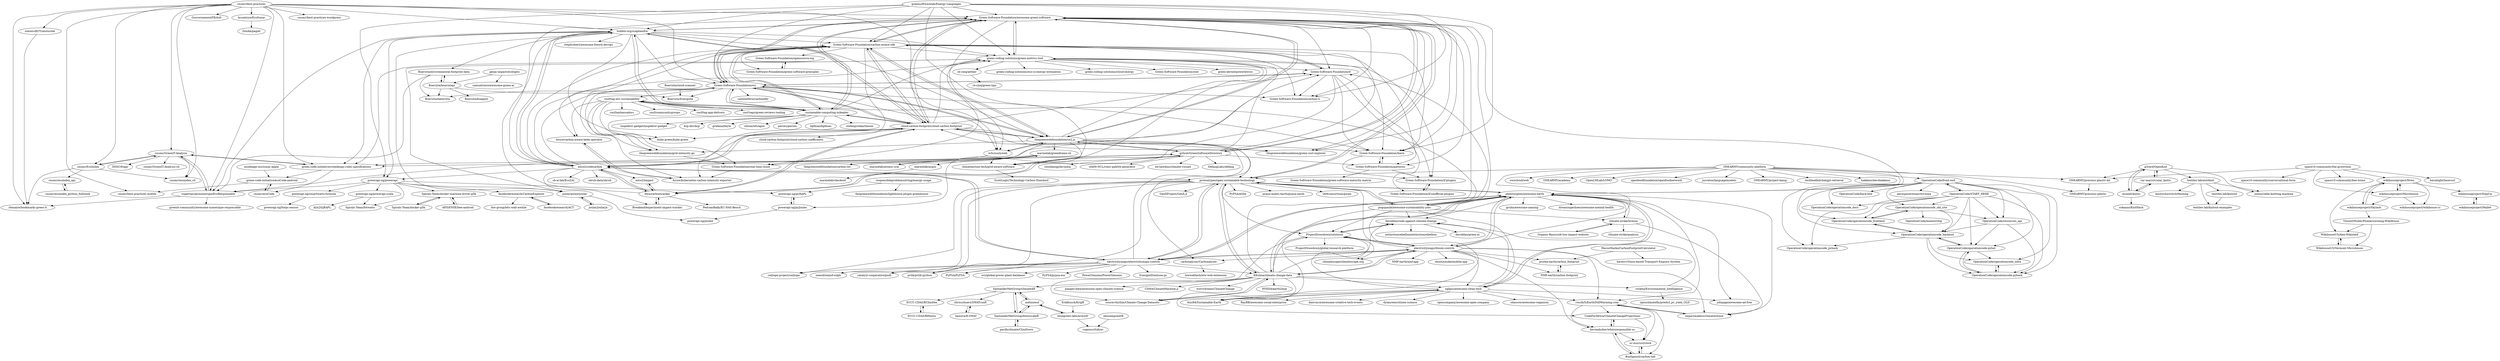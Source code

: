 digraph G {
"cnumr/GreenIT-Analysis" -> "cnumr/GreenIT-Analysis-cli"
"cnumr/GreenIT-Analysis" -> "cnumr/EcoIndex"
"cnumr/GreenIT-Analysis" -> "supertanuki/numeriqueEcoResponsable"
"cnumr/GreenIT-Analysis" -> "cnumr/ecoindex_cli"
"cnumr/GreenIT-Analysis" -> "green-code-initiative/creedengo-rules-specifications"
"cnumr/GreenIT-Analysis" -> "DISIC/frago" ["e"=1]
"greensoftwarelab/Energy-Languages" -> "Green-Software-Foundation/awesome-green-software"
"greensoftwarelab/Energy-Languages" -> "powerapi-ng/powerapi"
"greensoftwarelab/Energy-Languages" -> "hubblo-org/scaphandre"
"greensoftwarelab/Energy-Languages" -> "Green-Software-Foundation/carbon-aware-sdk"
"greensoftwarelab/Energy-Languages" -> "thegreenwebfoundation/green-cost-explorer"
"greensoftwarelab/Energy-Languages" -> "green-coding-solutions/green-metrics-tool"
"greensoftwarelab/Energy-Languages" -> "Green-Software-Foundation/carbon-ci"
"greensoftwarelab/Energy-Languages" -> "Green-Software-Foundation/learn"
"greensoftwarelab/Energy-Languages" -> "powerapi-ng/pyJoules"
"greensoftwarelab/Energy-Languages" -> "Green-Software-Foundation/sci"
"rockita/Environmental_Intelligence" -> "daviddao/code-against-climate-change"
"rockita/Environmental_Intelligence" -> "openclimatefix/predict_pv_yield_OLD"
"powerapi-ng/powerapi" -> "powerapi-ng/smartwatts-formula"
"powerapi-ng/powerapi" -> "powerapi-ng/powerapi-scala"
"powerapi-ng/powerapi" -> "joular/powerjoular"
"powerapi-ng/powerapi" -> "Spirals-Team/bitwatts"
"powerapi-ng/powerapi" -> "Spirals-Team/docker-machine-driver-g5k"
"powerapi-ng/powerapi" -> "facebookresearch/CarbonExplorer"
"powerapi-ng/powerapi" -> "powerapi-ng/pyRAPL"
"powerapi-ng/powerapi" -> "supertanuki/numeriqueEcoResponsable"
"ONEARMY/community-platform" -> "ONEARMY/precious-plastic-kit"
"ONEARMY/community-platform" -> "jncraton/languagemodels" ["e"=1]
"ONEARMY/community-platform" -> "ONEARMY/project-kamp"
"ONEARMY/community-platform" -> "protontypes/open-sustainable-technology"
"ONEARMY/community-platform" -> "philsturgeon/awesome-earth"
"ONEARMY/community-platform" -> "techleadhd/chatgpt-retrieval" ["e"=1]
"ONEARMY/community-platform" -> "hakkens/davehakkens"
"ONEARMY/community-platform" -> "ONEARMY/precious-plastic"
"ONEARMY/community-platform" -> "owncloud/web" ["e"=1]
"ONEARMY/community-platform" -> "ONEARMY/academy"
"ONEARMY/community-platform" -> "OpenLMLab/LOMO" ["e"=1]
"ONEARMY/community-platform" -> "openfoodfoundation/openfoodnetwork" ["e"=1]
"ONEARMY/community-platform" -> "electricitymaps/bloom-contrib"
"ONEARMY/community-platform" -> "OperationCode/front-end"
"OperationCode/operationcode_old_site" -> "OperationCode/mentorship"
"OperationCode/operationcode_old_site" -> "OperationCode/operationcode_frontend"
"OperationCode/operationcode_old_site" -> "OperationCode/operationcode_backend"
"OperationCode/operationcode_old_site" -> "OperationCode/resources_api"
"bluegreen-labs/ecmwfr" -> "metno/esd"
"bluegreen-labs/ecmwfr" -> "ropensci/tidync"
"electricitymaps/bloom-contrib" -> "electricitymaps/electricitymaps-contrib"
"electricitymaps/bloom-contrib" -> "philsturgeon/awesome-earth"
"electricitymaps/bloom-contrib" -> "ProjectDrawdown/solutions"
"electricitymaps/bloom-contrib" -> "rosslh/IsEarthStillWarming.com"
"electricitymaps/bloom-contrib" -> "NMF-earth/carbon-footprint"
"electricitymaps/bloom-contrib" -> "impactmakers/climatechoice"
"electricitymaps/bloom-contrib" -> "NMF-earth/nmf-app" ["e"=1]
"electricitymaps/bloom-contrib" -> "kevinahuber/whoisresponsible.us"
"electricitymaps/bloom-contrib" -> "nglgzz/awesome-clean-tech"
"electricitymaps/bloom-contrib" -> "climatescape/climatescape.org"
"electricitymaps/bloom-contrib" -> "KKulma/climate-change-data"
"electricitymaps/bloom-contrib" -> "shootismoke/mobile-app" ["e"=1]
"electricitymaps/bloom-contrib" -> "protea-earth/carbon_footprint"
"electricitymaps/bloom-contrib" -> "protontypes/open-sustainable-technology"
"electricitymaps/bloom-contrib" -> "carbonalyser/Carbonalyser"
"VincentMuller/Pionierswoning-WikiHouse" -> "WikihouseUS/Alex-Wikished"
"VincentMuller/Pionierswoning-WikiHouse" -> "WikihouseUS/Vermont-Microhouse"
"SantanderMetGroup/downscaleR" -> "SantanderMetGroup/climate4R"
"SantanderMetGroup/downscaleR" -> "pacificclimate/ClimDown"
"SantanderMetGroup/downscaleR" -> "metno/esd"
"MarosMacko/CarbonFootprintCalculator" -> "haresrv/Voice-based-Transport-Enquiry-System"
"MarosMacko/CarbonFootprintCalculator" -> "protea-earth/carbon_footprint"
"daviddao/code-against-climate-change" -> "extinctionrebellion/extinctionrebellion"
"daviddao/code-against-climate-change" -> "daviddao/green-ai"
"daviddao/code-against-climate-change" -> "ProjectDrawdown/solutions"
"chrisschuerz/SWATrunR" -> "tamnva/R-SWAT"
"nglgzz/awesome-clean-tech" -> "philsturgeon/awesome-earth"
"nglgzz/awesome-clean-tech" -> "RayBB/awesome-social-enterprise" ["e"=1]
"nglgzz/awesome-clean-tech" -> "bizz84/Sustainable-Earth"
"nglgzz/awesome-clean-tech" -> "johnjago/awesome-ad-free" ["e"=1]
"nglgzz/awesome-clean-tech" -> "ProjectDrawdown/solutions"
"nglgzz/awesome-clean-tech" -> "danvoyce/awesome-creative-tech-events" ["e"=1]
"nglgzz/awesome-clean-tech" -> "dylanrees/citizen-science" ["e"=1]
"nglgzz/awesome-clean-tech" -> "rosslh/IsEarthStillWarming.com"
"nglgzz/awesome-clean-tech" -> "daviddao/code-against-climate-change"
"nglgzz/awesome-clean-tech" -> "opencompany/awesome-open-company" ["e"=1]
"nglgzz/awesome-clean-tech" -> "souravrhythm/Climate-Change-Datasets"
"nglgzz/awesome-clean-tech" -> "sdassow/awesome-veganism"
"responsibleproblemsolving/energy-usage" -> "thegreenwebfoundation/lighthouse-plugin-greenhouse"
"responsibleproblemsolving/energy-usage" -> "powerapi-ng/pyRAPL"
"cnumr/EcoIndex" -> "cnumr/ecoindex_api"
"cnumr/EcoIndex" -> "cnumr/GreenIT-Analysis"
"cnumr/EcoIndex" -> "rlemaire/bookmarks-green-it"
"cnumr/EcoIndex" -> "cnumr/ecoindex_cli"
"climate-strike/license" -> "Organic-Basics/ob-low-impact-website"
"climate-strike/license" -> "philsturgeon/awesome-earth"
"climate-strike/license" -> "climate-strike/analysis"
"climate-strike/license" -> "impactmakers/climatechoice"
"OperationCode/front-end" -> "OperationCode/operationcode_backend"
"OperationCode/front-end" -> "OperationCode/START_HERE"
"OperationCode/front-end" -> "OperationCode/operationcode-pybot"
"OperationCode/front-end" -> "OperationCode/operationcode-pyback"
"OperationCode/front-end" -> "OperationCode/operationcode_infra"
"OperationCode/front-end" -> "OperationCode/operationcode_frontend"
"OperationCode/front-end" -> "OperationCode/back-end"
"OperationCode/front-end" -> "OperationCode/operationcode_docs"
"OperationCode/front-end" -> "OperationCode/resources_api"
"OperationCode/front-end" -> "OperationCode/operationcode_old_site"
"OperationCode/front-end" -> "aerospaceresearch/visma"
"OperationCode/front-end" -> "OperationCode/operationcode_pyback"
"ECCC-CDAS/RClimDex" -> "ECCC-CDAS/RHtests"
"carbonalyser/Carbonalyser" -> "lowwebtech/low-web-extension"
"bizz84/Sustainable-Earth" -> "nglgzz/awesome-clean-tech"
"textiles-lab/autoknit" -> "textiles-lab/knitout"
"textiles-lab/autoknit" -> "textiles-lab/knitout-examples"
"textiles-lab/autoknit" -> "jonnor/idda-knitting-machine"
"textiles-lab/autoknit" -> "kuiwuchn/stitchMeshing"
"SantanderMetGroup/climate4R" -> "SantanderMetGroup/downscaleR"
"SantanderMetGroup/climate4R" -> "metno/esd"
"SantanderMetGroup/climate4R" -> "chrisschuerz/SWATrunR"
"SantanderMetGroup/climate4R" -> "ECCC-CDAS/RClimDex"
"rosslh/IsEarthStillWarming.com" -> "xr-muc/co2clock"
"rosslh/IsEarthStillWarming.com" -> "Booligoosh/carbon-tab"
"rosslh/IsEarthStillWarming.com" -> "CodeForAfrica/ClimateChangeProjections"
"rosslh/IsEarthStillWarming.com" -> "kevinahuber/whoisresponsible.us"
"rosslh/IsEarthStillWarming.com" -> "impactmakers/climatechoice"
"g3rard/OpenKnit" -> "var-mar/circular_knitic"
"g3rard/OpenKnit" -> "mcanet/knitic"
"g3rard/OpenKnit" -> "textiles-lab/autoknit"
"g3rard/OpenKnit" -> "jonnor/idda-knitting-machine"
"g3rard/OpenKnit" -> "ONEARMY/precious-plastic-kit"
"OperationCode/resources_api" -> "OperationCode/operationcode-pybot"
"OperationCode/resources_api" -> "OperationCode/operationcode-pyback"
"OperationCode/resources_api" -> "OperationCode/operationcode_backend"
"OperationCode/operationcode-pybot" -> "OperationCode/operationcode-pyback"
"OperationCode/operationcode-pybot" -> "OperationCode/operationcode_infra"
"OperationCode/operationcode-pybot" -> "OperationCode/operationcode_backend"
"OperationCode/operationcode-pyback" -> "OperationCode/operationcode-pybot"
"OperationCode/operationcode-pyback" -> "OperationCode/operationcode_infra"
"powerapi-ng/smartwatts-formula" -> "powerapi-ng/hwpc-sensor"
"WikihouseUS/Alex-Wikished" -> "WikihouseUS/Vermont-Microhouse"
"impactmakers/climatechoice" -> "rosslh/IsEarthStillWarming.com"
"OperationCode/operationcode_infra" -> "OperationCode/operationcode-pyback"
"ECCC-CDAS/RHtests" -> "ECCC-CDAS/RClimDex"
"kevinahuber/whoisresponsible.us" -> "Booligoosh/carbon-tab"
"kevinahuber/whoisresponsible.us" -> "xr-muc/co2clock"
"kevinahuber/whoisresponsible.us" -> "CodeForAfrica/ClimateChangeProjections"
"powerapi-ng/powerapi-scala" -> "Spirals-Team/bitwatts"
"powerapi-ng/powerapi-scala" -> "kliu20/jRAPL"
"powerapi-ng/pyRAPL" -> "powerapi-ng/pyJoules"
"mlco2/codecarbon" -> "lfwa/carbontracker"
"mlco2/codecarbon" -> "hubblo-org/scaphandre"
"mlco2/codecarbon" -> "cloud-carbon-footprint/cloud-carbon-footprint"
"mlco2/codecarbon" -> "green-coding-solutions/green-metrics-tool"
"mlco2/codecarbon" -> "Breakend/experiment-impact-tracker"
"mlco2/codecarbon" -> "Green-Software-Foundation/carbon-aware-sdk"
"mlco2/codecarbon" -> "mlco2/impact"
"mlco2/codecarbon" -> "Green-Software-Foundation/awesome-green-software"
"mlco2/codecarbon" -> "powerapi-ng/powerapi"
"mlco2/codecarbon" -> "protontypes/open-sustainable-technology"
"mlco2/codecarbon" -> "Green-Software-Foundation/sci"
"mlco2/codecarbon" -> "github/GreenSoftwareDirectory"
"mlco2/codecarbon" -> "sb-ai-lab/Eco2AI" ["e"=1]
"mlco2/codecarbon" -> "electricitymaps/electricitymaps-contrib"
"mlco2/codecarbon" -> "skrub-data/skrub" ["e"=1]
"protontypes/open-sustainable-technology" -> "philsturgeon/awesome-earth"
"protontypes/open-sustainable-technology" -> "PyPSA/PyPSA" ["e"=1]
"protontypes/open-sustainable-technology" -> "electricitymaps/electricitymaps-contrib"
"protontypes/open-sustainable-technology" -> "pogopaule/awesome-sustainability-jobs"
"protontypes/open-sustainable-technology" -> "Green-Software-Foundation/awesome-green-software"
"protontypes/open-sustainable-technology" -> "KKulma/climate-change-data"
"protontypes/open-sustainable-technology" -> "calliope-project/calliope" ["e"=1]
"protontypes/open-sustainable-technology" -> "pvlib/pvlib-python" ["e"=1]
"protontypes/open-sustainable-technology" -> "PyPSA/atlite" ["e"=1]
"protontypes/open-sustainable-technology" -> "pypsa-meets-earth/pypsa-earth" ["e"=1]
"protontypes/open-sustainable-technology" -> "oemof/oemof-solph" ["e"=1]
"protontypes/open-sustainable-technology" -> "IAMconsortium/pyam" ["e"=1]
"protontypes/open-sustainable-technology" -> "catalyst-cooperative/pudl" ["e"=1]
"protontypes/open-sustainable-technology" -> "GenXProject/GenX.jl" ["e"=1]
"protontypes/open-sustainable-technology" -> "ProjectDrawdown/solutions"
"Breakend/experiment-impact-tracker" -> "lfwa/carbontracker"
"ErikKusch/KrigR" -> "bluegreen-labs/ecmwfr"
"WikihouseUS/Vermont-Microhouse" -> "WikihouseUS/Alex-Wikished"
"philsturgeon/awesome-earth" -> "nglgzz/awesome-clean-tech"
"philsturgeon/awesome-earth" -> "protontypes/open-sustainable-technology"
"philsturgeon/awesome-earth" -> "electricitymaps/bloom-contrib"
"philsturgeon/awesome-earth" -> "KKulma/climate-change-data"
"philsturgeon/awesome-earth" -> "daviddao/code-against-climate-change"
"philsturgeon/awesome-earth" -> "climate-strike/license"
"philsturgeon/awesome-earth" -> "electricitymaps/electricitymaps-contrib"
"philsturgeon/awesome-earth" -> "gruhn/awesome-naming" ["e"=1]
"philsturgeon/awesome-earth" -> "rosslh/IsEarthStillWarming.com"
"philsturgeon/awesome-earth" -> "impactmakers/climatechoice"
"philsturgeon/awesome-earth" -> "Green-Software-Foundation/awesome-green-software"
"philsturgeon/awesome-earth" -> "dreamingechoes/awesome-mental-health" ["e"=1]
"philsturgeon/awesome-earth" -> "johnjago/awesome-ad-free" ["e"=1]
"philsturgeon/awesome-earth" -> "pogopaule/awesome-sustainability-jobs"
"philsturgeon/awesome-earth" -> "bizz84/Sustainable-Earth"
"KKulma/climate-change-data" -> "souravrhythm/Climate-Change-Datasets"
"KKulma/climate-change-data" -> "protontypes/open-sustainable-technology"
"KKulma/climate-change-data" -> "philsturgeon/awesome-earth"
"KKulma/climate-change-data" -> "daviddao/code-against-climate-change"
"KKulma/climate-change-data" -> "pangeo-data/awesome-open-climate-science" ["e"=1]
"KKulma/climate-change-data" -> "ProjectDrawdown/solutions"
"KKulma/climate-change-data" -> "rockita/Environmental_Intelligence"
"KKulma/climate-change-data" -> "CliMA/ClimateMachine.jl" ["e"=1]
"KKulma/climate-change-data" -> "worrydream/ClimateChange" ["e"=1]
"KKulma/climate-change-data" -> "nglgzz/awesome-clean-tech"
"KKulma/climate-change-data" -> "electricitymaps/bloom-contrib"
"KKulma/climate-change-data" -> "CodeForAfrica/ClimateChangeProjections"
"KKulma/climate-change-data" -> "Green-Software-Foundation/awesome-green-software"
"KKulma/climate-change-data" -> "NVIDIA/earth2mip" ["e"=1]
"KKulma/climate-change-data" -> "SantanderMetGroup/climate4R"
"var-mar/circular_knitic" -> "g3rard/OpenKnit"
"var-mar/circular_knitic" -> "mcanet/knitic"
"metno/esd" -> "SantanderMetGroup/downscaleR"
"metno/esd" -> "bluegreen-labs/ecmwfr"
"metno/esd" -> "SantanderMetGroup/climate4R"
"mlco2/impact" -> "lfwa/carbontracker"
"powerapi-ng/pyJoules" -> "powerapi-ng/jouleit"
"powerapi-ng/pyJoules" -> "powerapi-ng/pyRAPL"
"souravrhythm/Climate-Change-Datasets" -> "KKulma/climate-change-data"
"lfwa/carbontracker" -> "Breakend/experiment-impact-tracker"
"lfwa/carbontracker" -> "mlco2/codecarbon"
"lfwa/carbontracker" -> "mlco2/impact"
"lfwa/carbontracker" -> "cloud-carbon-footprint/cloud-carbon-footprint"
"lfwa/carbontracker" -> "github/GreenSoftwareDirectory"
"lfwa/carbontracker" -> "PedramBakh/EC-NAS-Bench"
"lfwa/carbontracker" -> "hubblo-org/scaphandre"
"Organic-Basics/ob-low-impact-website" -> "climate-strike/license"
"thegreenwebfoundation/co2.js" -> "w3c/sustyweb"
"thegreenwebfoundation/co2.js" -> "thegreenwebfoundation/carbon.txt"
"thegreenwebfoundation/co2.js" -> "Green-Software-Foundation/awesome-green-software"
"thegreenwebfoundation/co2.js" -> "Green-Software-Foundation/carbon-aware-sdk"
"thegreenwebfoundation/co2.js" -> "cloud-carbon-footprint/cloud-carbon-footprint"
"thegreenwebfoundation/co2.js" -> "Green-Software-Foundation/if"
"thegreenwebfoundation/co2.js" -> "Green-Software-Foundation/sci"
"thegreenwebfoundation/co2.js" -> "thegreenwebfoundation/grid-intensity-go"
"thegreenwebfoundation/co2.js" -> "Green-Software-Foundation/learn"
"thegreenwebfoundation/co2.js" -> "thegreenwebfoundation/green-cost-explorer"
"thegreenwebfoundation/co2.js" -> "climateaction-tech/grid-aware-software"
"thegreenwebfoundation/co2.js" -> "marmelab/greenframe-cli"
"thegreenwebfoundation/co2.js" -> "green-coding-solutions/green-metrics-tool"
"thegreenwebfoundation/co2.js" -> "carbonalyser/Carbonalyser"
"thegreenwebfoundation/co2.js" -> "github/GreenSoftwareDirectory"
"ProjectDrawdown/solutions" -> "ProjectDrawdown/global-research-platform"
"ProjectDrawdown/solutions" -> "daviddao/code-against-climate-change"
"ProjectDrawdown/solutions" -> "souravrhythm/Climate-Change-Datasets"
"ProjectDrawdown/solutions" -> "climatescape/climatescape.org"
"ProjectDrawdown/solutions" -> "electricitymaps/bloom-contrib"
"protea-earth/carbon_footprint" -> "NMF-earth/carbon-footprint"
"marmelab/argos" -> "marmelab/checkoid"
"xr-muc/co2clock" -> "Booligoosh/carbon-tab"
"NMF-earth/carbon-footprint" -> "protea-earth/carbon_footprint"
"Booligoosh/carbon-tab" -> "kevinahuber/whoisresponsible.us"
"Booligoosh/carbon-tab" -> "xr-muc/co2clock"
"hubblo-org/scaphandre" -> "sustainable-computing-io/kepler"
"hubblo-org/scaphandre" -> "cloud-carbon-footprint/cloud-carbon-footprint"
"hubblo-org/scaphandre" -> "mlco2/codecarbon"
"hubblo-org/scaphandre" -> "Green-Software-Foundation/awesome-green-software"
"hubblo-org/scaphandre" -> "powerapi-ng/powerapi"
"hubblo-org/scaphandre" -> "Boavizta/environmental-footprint-data"
"hubblo-org/scaphandre" -> "Green-Software-Foundation/sci"
"hubblo-org/scaphandre" -> "Green-Software-Foundation/carbon-aware-sdk"
"hubblo-org/scaphandre" -> "kube-green/kube-green" ["e"=1]
"hubblo-org/scaphandre" -> "thegreenwebfoundation/co2.js"
"hubblo-org/scaphandre" -> "green-coding-solutions/green-metrics-tool"
"hubblo-org/scaphandre" -> "joular/powerjoular"
"hubblo-org/scaphandre" -> "stephrobert/awesome-french-devops" ["e"=1]
"hubblo-org/scaphandre" -> "supertanuki/numeriqueEcoResponsable"
"hubblo-org/scaphandre" -> "green-code-initiative/creedengo-rules-specifications"
"cloud-carbon-footprint/cloud-carbon-footprint" -> "Green-Software-Foundation/awesome-green-software"
"cloud-carbon-footprint/cloud-carbon-footprint" -> "Green-Software-Foundation/carbon-aware-sdk"
"cloud-carbon-footprint/cloud-carbon-footprint" -> "hubblo-org/scaphandre"
"cloud-carbon-footprint/cloud-carbon-footprint" -> "Green-Software-Foundation/sci"
"cloud-carbon-footprint/cloud-carbon-footprint" -> "thegreenwebfoundation/co2.js"
"cloud-carbon-footprint/cloud-carbon-footprint" -> "sustainable-computing-io/kepler"
"cloud-carbon-footprint/cloud-carbon-footprint" -> "mlco2/codecarbon"
"cloud-carbon-footprint/cloud-carbon-footprint" -> "green-coding-solutions/green-metrics-tool"
"cloud-carbon-footprint/cloud-carbon-footprint" -> "kube-green/kube-green" ["e"=1]
"cloud-carbon-footprint/cloud-carbon-footprint" -> "cloud-carbon-footprint/cloud-carbon-coefficients"
"cloud-carbon-footprint/cloud-carbon-footprint" -> "thegreenwebfoundation/green-cost-explorer"
"cloud-carbon-footprint/cloud-carbon-footprint" -> "Green-Software-Foundation/if"
"cloud-carbon-footprint/cloud-carbon-footprint" -> "lfwa/carbontracker"
"cloud-carbon-footprint/cloud-carbon-footprint" -> "protontypes/open-sustainable-technology"
"cloud-carbon-footprint/cloud-carbon-footprint" -> "green-code-initiative/creedengo-rules-specifications"
"Green-Software-Foundation/awesome-green-software" -> "Green-Software-Foundation/carbon-aware-sdk"
"Green-Software-Foundation/awesome-green-software" -> "Green-Software-Foundation/sci"
"Green-Software-Foundation/awesome-green-software" -> "cloud-carbon-footprint/cloud-carbon-footprint"
"Green-Software-Foundation/awesome-green-software" -> "green-coding-solutions/green-metrics-tool"
"Green-Software-Foundation/awesome-green-software" -> "thegreenwebfoundation/co2.js"
"Green-Software-Foundation/awesome-green-software" -> "Green-Software-Foundation/if"
"Green-Software-Foundation/awesome-green-software" -> "hubblo-org/scaphandre"
"Green-Software-Foundation/awesome-green-software" -> "Green-Software-Foundation/learn"
"Green-Software-Foundation/awesome-green-software" -> "sustainable-computing-io/kepler"
"Green-Software-Foundation/awesome-green-software" -> "thegreenwebfoundation/green-cost-explorer"
"Green-Software-Foundation/awesome-green-software" -> "Green-Software-Foundation/patterns"
"Green-Software-Foundation/awesome-green-software" -> "protontypes/open-sustainable-technology"
"Green-Software-Foundation/awesome-green-software" -> "github/GreenSoftwareDirectory"
"Green-Software-Foundation/awesome-green-software" -> "Green-Software-Foundation/carbon-ci"
"Green-Software-Foundation/awesome-green-software" -> "w3c/sustyweb"
"tamnva/R-SWAT" -> "chrisschuerz/SWATrunR"
"Green-Software-Foundation/sci" -> "Green-Software-Foundation/carbon-aware-sdk"
"Green-Software-Foundation/sci" -> "Green-Software-Foundation/awesome-green-software"
"Green-Software-Foundation/sci" -> "Green-Software-Foundation/if"
"Green-Software-Foundation/sci" -> "Green-Software-Foundation/carbon-ci"
"Green-Software-Foundation/sci" -> "thegreenwebfoundation/grid-intensity-go"
"Green-Software-Foundation/sci" -> "cloud-carbon-footprint/cloud-carbon-footprint"
"Green-Software-Foundation/sci" -> "Boavizta/Energizta"
"Green-Software-Foundation/sci" -> "Green-Software-Foundation/learn"
"Green-Software-Foundation/sci" -> "carboniferio/carbonifer"
"Green-Software-Foundation/sci" -> "w3c/sustyweb"
"Green-Software-Foundation/sci" -> "thegreenwebfoundation/co2.js"
"Green-Software-Foundation/sci" -> "sustainable-computing-io/kepler"
"Green-Software-Foundation/sci" -> "cncf/tag-env-sustainability"
"Green-Software-Foundation/sci" -> "Boavizta/datavizta"
"pogopaule/awesome-sustainability-jobs" -> "protontypes/open-sustainable-technology"
"pogopaule/awesome-sustainability-jobs" -> "philsturgeon/awesome-earth"
"pogopaule/awesome-sustainability-jobs" -> "cncf/tag-env-sustainability"
"pogopaule/awesome-sustainability-jobs" -> "daviddao/code-against-climate-change"
"pogopaule/awesome-sustainability-jobs" -> "bizz84/Sustainable-Earth"
"pogopaule/awesome-sustainability-jobs" -> "ProjectDrawdown/solutions"
"pogopaule/awesome-sustainability-jobs" -> "Green-Software-Foundation/if"
"pogopaule/awesome-sustainability-jobs" -> "climate-strike/license"
"pogopaule/awesome-sustainability-jobs" -> "nglgzz/awesome-clean-tech"
"pogopaule/awesome-sustainability-jobs" -> "Green-Software-Foundation/awesome-green-software"
"cnumr/ecoCode" -> "green-code-initiative/ecoCode-android"
"cnumr/best-practices" -> "cnumr/GreenIT-Analysis"
"cnumr/best-practices" -> "cnumr/EcoIndex"
"cnumr/best-practices" -> "supertanuki/numeriqueEcoResponsable"
"cnumr/best-practices" -> "GouvernementFR/dsfr" ["e"=1]
"cnumr/best-practices" -> "cnumr/best-practices-mobile"
"cnumr/best-practices" -> "cnumr/ecoindex_cli"
"cnumr/best-practices" -> "green-code-initiative/creedengo-rules-specifications"
"cnumr/best-practices" -> "rlemaire/bookmarks-green-it"
"cnumr/best-practices" -> "simonvdfr/Translucide"
"cnumr/best-practices" -> "hubblo-org/scaphandre"
"cnumr/best-practices" -> "Green-Software-Foundation/awesome-green-software"
"cnumr/best-practices" -> "cnumr/best-practices-wordpress"
"cnumr/best-practices" -> "Accenture/EcoSonar"
"cnumr/best-practices" -> "w3c/sustyweb"
"cnumr/best-practices" -> "Green-Software-Foundation/sci"
"thegreenwebfoundation/grid-intensity-go" -> "Green-Software-Foundation/real-time-cloud"
"Green-Software-Foundation/opensource-wg" -> "Green-Software-Foundation/green-software-principles"
"joular/powerjoular" -> "joular/joularjx"
"joular/powerjoular" -> "powerapi-ng/jouleit"
"Boavizta/environmental-footprint-data" -> "Boavizta/boaviztapi"
"Boavizta/environmental-footprint-data" -> "Boavizta/datavizta"
"Boavizta/environmental-footprint-data" -> "supertanuki/numeriqueEcoResponsable"
"cnumr/ecoindex_api" -> "cnumr/ecoindex_python_fullstack"
"supertanuki/numeriqueEcoResponsable" -> "rlemaire/bookmarks-green-it"
"supertanuki/numeriqueEcoResponsable" -> "greenit-community/awesome-numerique-responsable"
"supertanuki/numeriqueEcoResponsable" -> "cnumr/GreenIT-Analysis"
"sustainable-computing-io/kepler" -> "hubblo-org/scaphandre"
"sustainable-computing-io/kepler" -> "kube-green/kube-green" ["e"=1]
"sustainable-computing-io/kepler" -> "cncf/tag-env-sustainability"
"sustainable-computing-io/kepler" -> "Green-Software-Foundation/awesome-green-software"
"sustainable-computing-io/kepler" -> "cloud-carbon-footprint/cloud-carbon-footprint"
"sustainable-computing-io/kepler" -> "inspektor-gadget/inspektor-gadget" ["e"=1]
"sustainable-computing-io/kepler" -> "kcp-dev/kcp" ["e"=1]
"sustainable-computing-io/kepler" -> "Green-Software-Foundation/carbon-aware-sdk"
"sustainable-computing-io/kepler" -> "grafana/beyla" ["e"=1]
"sustainable-computing-io/kepler" -> "Green-Software-Foundation/sci"
"sustainable-computing-io/kepler" -> "green-coding-solutions/green-metrics-tool"
"sustainable-computing-io/kepler" -> "cilium/tetragon" ["e"=1]
"sustainable-computing-io/kepler" -> "perses/perses" ["e"=1]
"sustainable-computing-io/kepler" -> "bpfman/bpfman" ["e"=1]
"sustainable-computing-io/kepler" -> "stefanprodan/timoni" ["e"=1]
"cncf/tag-env-sustainability" -> "cncf-tags/green-reviews-tooling"
"cncf/tag-env-sustainability" -> "sustainable-computing-io/kepler"
"cncf/tag-env-sustainability" -> "Azure/kubernetes-carbon-intensity-exporter"
"cncf/tag-env-sustainability" -> "cncf/ambassadors" ["e"=1]
"cncf/tag-env-sustainability" -> "cncf/communitygroups" ["e"=1]
"cncf/tag-env-sustainability" -> "Green-Software-Foundation/real-time-cloud"
"cncf/tag-env-sustainability" -> "Azure/carbon-aware-keda-operator"
"cncf/tag-env-sustainability" -> "thegreenwebfoundation/grid-intensity-go"
"cncf/tag-env-sustainability" -> "cncf/tag-app-delivery" ["e"=1]
"joular/joularjx" -> "joular/powerjoular"
"green-coding-solutions/green-metrics-tool" -> "green-coding-solutions/eco-ci-energy-estimation"
"green-coding-solutions/green-metrics-tool" -> "Green-Software-Foundation/awesome-green-software"
"green-coding-solutions/green-metrics-tool" -> "re-cinq/aether"
"green-coding-solutions/green-metrics-tool" -> "Green-Software-Foundation/learn"
"green-coding-solutions/green-metrics-tool" -> "Green-Software-Foundation/real-time-cloud"
"green-coding-solutions/green-metrics-tool" -> "Green-Software-Foundation/if-plugins"
"green-coding-solutions/green-metrics-tool" -> "green-coding-solutions/cloud-energy"
"green-coding-solutions/green-metrics-tool" -> "Green-Software-Foundation/scer"
"green-coding-solutions/green-metrics-tool" -> "joular/powerjoular"
"green-coding-solutions/green-metrics-tool" -> "green-kernel/powerletrics"
"green-coding-solutions/green-metrics-tool" -> "Green-Software-Foundation/if"
"green-coding-solutions/green-metrics-tool" -> "climateaction-tech/grid-aware-software"
"green-coding-solutions/green-metrics-tool" -> "green-code-initiative/creedengo-rules-specifications"
"wikihouseproject/Skylark" -> "VincentMuller/Pionierswoning-WikiHouse"
"wikihouseproject/Skylark" -> "wikihouseproject/Wren"
"Green-Software-Foundation/carbon-aware-sdk" -> "Green-Software-Foundation/awesome-green-software"
"Green-Software-Foundation/carbon-aware-sdk" -> "Green-Software-Foundation/sci"
"Green-Software-Foundation/carbon-aware-sdk" -> "Green-Software-Foundation/if"
"Green-Software-Foundation/carbon-aware-sdk" -> "cloud-carbon-footprint/cloud-carbon-footprint"
"Green-Software-Foundation/carbon-aware-sdk" -> "thegreenwebfoundation/co2.js"
"Green-Software-Foundation/carbon-aware-sdk" -> "Green-Software-Foundation/learn"
"Green-Software-Foundation/carbon-aware-sdk" -> "Green-Software-Foundation/carbon-ci"
"Green-Software-Foundation/carbon-aware-sdk" -> "Green-Software-Foundation/opensource-wg"
"Green-Software-Foundation/carbon-aware-sdk" -> "sustainable-computing-io/kepler"
"Green-Software-Foundation/carbon-aware-sdk" -> "Azure/carbon-aware-keda-operator"
"Green-Software-Foundation/carbon-aware-sdk" -> "Green-Software-Foundation/green-software-principles"
"Green-Software-Foundation/carbon-aware-sdk" -> "thegreenwebfoundation/grid-intensity-go"
"Green-Software-Foundation/carbon-aware-sdk" -> "green-coding-solutions/green-metrics-tool"
"Green-Software-Foundation/carbon-aware-sdk" -> "Green-Software-Foundation/patterns"
"Green-Software-Foundation/carbon-aware-sdk" -> "Azure/kubernetes-carbon-intensity-exporter"
"Accenture/EcoSonar" -> "Zenika/pagiel"
"insideapp-oss/sonar-apple" -> "green-code-initiative/ecoCode-android"
"pacificclimate/ClimDown" -> "SantanderMetGroup/downscaleR"
"Boavizta/cloud-scanner" -> "Boavizta/Energizta"
"Green-Software-Foundation/green-software-principles" -> "Green-Software-Foundation/opensource-wg"
"Boavizta/boaviztapi" -> "Boavizta/datavizta"
"Boavizta/boaviztapi" -> "Boavizta/boagent"
"Boavizta/boaviztapi" -> "Boavizta/environmental-footprint-data"
"Boavizta/boaviztapi" -> "Boavizta/Energizta"
"facebookresearch/CarbonExplorer" -> "dos-group/lets-wait-awhile"
"facebookresearch/CarbonExplorer" -> "facebookresearch/ACT"
"facebookresearch/ACT" -> "facebookresearch/CarbonExplorer"
"marmelab/greenframe-cli" -> "marmelab/atomic-crm"
"marmelab/greenframe-cli" -> "supertanuki/numeriqueEcoResponsable"
"marmelab/greenframe-cli" -> "marmelab/argos"
"electricitymaps/electricitymaps-contrib" -> "protontypes/open-sustainable-technology"
"electricitymaps/electricitymaps-contrib" -> "electricitymaps/bloom-contrib"
"electricitymaps/electricitymaps-contrib" -> "PyPSA/PyPSA" ["e"=1]
"electricitymaps/electricitymaps-contrib" -> "EnergieID/entsoe-py" ["e"=1]
"electricitymaps/electricitymaps-contrib" -> "philsturgeon/awesome-earth"
"electricitymaps/electricitymaps-contrib" -> "catalyst-cooperative/pudl" ["e"=1]
"electricitymaps/electricitymaps-contrib" -> "calliope-project/calliope" ["e"=1]
"electricitymaps/electricitymaps-contrib" -> "pvlib/pvlib-python" ["e"=1]
"electricitymaps/electricitymaps-contrib" -> "cloud-carbon-footprint/cloud-carbon-footprint"
"electricitymaps/electricitymaps-contrib" -> "mlco2/codecarbon"
"electricitymaps/electricitymaps-contrib" -> "wri/global-power-plant-database" ["e"=1]
"electricitymaps/electricitymaps-contrib" -> "KKulma/climate-change-data"
"electricitymaps/electricitymaps-contrib" -> "PyPSA/pypsa-eur" ["e"=1]
"electricitymaps/electricitymaps-contrib" -> "PowerGenome/PowerGenome" ["e"=1]
"electricitymaps/electricitymaps-contrib" -> "oemof/oemof-solph" ["e"=1]
"ONEARMY/precious-plastic-kit" -> "ONEARMY/precious-plastic"
"green-code-initiative/creedengo-rules-specifications" -> "cnumr/ecoCode"
"green-code-initiative/creedengo-rules-specifications" -> "green-code-initiative/ecoCode-android"
"green-code-initiative/creedengo-rules-specifications" -> "cnumr/GreenIT-Analysis"
"Green-Software-Foundation/if" -> "Green-Software-Foundation/if-plugins"
"Green-Software-Foundation/if" -> "climateaction-tech/grid-aware-software"
"Green-Software-Foundation/if" -> "Green-Software-Foundation/if-unofficial-plugins"
"Green-Software-Foundation/if" -> "Green-Software-Foundation/carbon-aware-sdk"
"Green-Software-Foundation/if" -> "Green-Software-Foundation/sci"
"Green-Software-Foundation/if" -> "Green-Software-Foundation/learn"
"Green-Software-Foundation/if" -> "Green-Software-Foundation/carbon-ci"
"Green-Software-Foundation/if" -> "Green-Software-Foundation/real-time-cloud"
"w3c/sustyweb" -> "thegreenwebfoundation/co2.js"
"w3c/sustyweb" -> "thegreenwebfoundation/carbon.txt"
"w3c/sustyweb" -> "climateaction-tech/grid-aware-software"
"green-code-initiative/ecoCode-android" -> "cnumr/best-practices-mobile"
"green-code-initiative/ecoCode-android" -> "cnumr/ecoCode"
"Green-Software-Foundation/patterns" -> "Green-Software-Foundation/green-software-maturity-matrix"
"Green-Software-Foundation/patterns" -> "Green-Software-Foundation/learn"
"Green-Software-Foundation/patterns" -> "Green-Software-Foundation/if-plugins"
"Green-Software-Foundation/learn" -> "Green-Software-Foundation/if-plugins"
"Green-Software-Foundation/learn" -> "Green-Software-Foundation/patterns"
"APISENSE/bee-android" -> "Spirals-Team/docker-machine-driver-g5k"
"wikihouseproject/Microhouse" -> "wikihouseproject/Wren"
"wikihouseproject/Microhouse" -> "wikihouseproject/wikihouse.cc"
"wikihouseproject/Microhouse" -> "wikihouseproject/Skylark"
"simonvdfr/Translucide" -> "rlemaire/bookmarks-green-it"
"wikihouseproject/Wren" -> "wikihouseproject/Microhouse"
"wikihouseproject/Wren" -> "wikihouseproject/wikihouse.cc"
"wikihouseproject/Wren" -> "WikihouseUS/Alex-Wikished"
"wikihouseproject/Wren" -> "wikihouseproject/Skylark"
"wikihouseproject/Wren" -> "wikihouseproject/StepUp"
"Green-Software-Foundation/real-time-cloud" -> "Azure/kubernetes-carbon-intensity-exporter"
"mcanet/knitic" -> "var-mar/circular_knitic"
"mcanet/knitic" -> "g3rard/OpenKnit"
"mcanet/knitic" -> "sokanno/KnitHack"
"Azure/carbon-aware-keda-operator" -> "Azure/kubernetes-carbon-intensity-exporter"
"Spirals-Team/docker-machine-driver-g5k" -> "Spirals-Team/docker-g5k"
"Spirals-Team/docker-machine-driver-g5k" -> "APISENSE/bee-android"
"Azure/kubernetes-carbon-intensity-exporter" -> "Azure/carbon-aware-keda-operator"
"CodeForAfrica/ClimateChangeProjections" -> "kevinahuber/whoisresponsible.us"
"CodeForAfrica/ClimateChangeProjections" -> "xr-muc/co2clock"
"Green-Software-Foundation/if-plugins" -> "Green-Software-Foundation/if-unofficial-plugins"
"Green-Software-Foundation/if-unofficial-plugins" -> "Green-Software-Foundation/if-plugins"
"genai-impact/ecologits" -> "samuelrince/awesome-green-ai"
"genai-impact/ecologits" -> "Boavizta/boaviztapi"
"re-cinq/aether" -> "re-cinq/green-tips"
"cnumr/ecoindex_python_fullstack" -> "cnumr/ecoindex_api"
"Spirals-Team/docker-g5k" -> "Spirals-Team/docker-machine-driver-g5k"
"climateaction-tech/grid-aware-software" -> "ScottLogic/Technology-Carbon-Standard"
"wikihouseproject/StepUp" -> "wikihouseproject/Mallet"
"wikihouseproject/Mallet" -> "wikihouseproject/StepUp"
"OperationCode/START_HERE" -> "OperationCode/resources_api"
"OperationCode/START_HERE" -> "OperationCode/front-end"
"OperationCode/START_HERE" -> "OperationCode/operationcode_backend"
"OperationCode/START_HERE" -> "OperationCode/operationcode_frontend"
"OperationCode/START_HERE" -> "OperationCode/operationcode-pybot"
"OperationCode/START_HERE" -> "OperationCode/operationcode-pyback"
"OperationCode/START_HERE" -> "OperationCode/operationcode_docs"
"OperationCode/START_HERE" -> "OperationCode/operationcode_pyback"
"OperationCode/START_HERE" -> "OperationCode/operationcode_old_site"
"marmelab/atomic-crm" -> "marmelab/greenframe-cli"
"github/GreenSoftwareDirectory" -> "cloudamqp/lavinmq" ["e"=1]
"github/GreenSoftwareDirectory" -> "Green-Software-Foundation/awesome-green-software"
"github/GreenSoftwareDirectory" -> "thegreenwebfoundation/co2.js"
"github/GreenSoftwareDirectory" -> "lfwa/carbontracker"
"github/GreenSoftwareDirectory" -> "green-coding-solutions/green-metrics-tool"
"github/GreenSoftwareDirectory" -> "mlco2/codecarbon"
"github/GreenSoftwareDirectory" -> "Green-Software-Foundation/patterns"
"github/GreenSoftwareDirectory" -> "climateaction-tech/grid-aware-software"
"github/GreenSoftwareDirectory" -> "utk09-NCL/color-palette-generator"
"github/GreenSoftwareDirectory" -> "ed-hawkins/climate-visuals"
"github/GreenSoftwareDirectory" -> "green-code-initiative/creedengo-rules-specifications"
"github/GreenSoftwareDirectory" -> "DefangLabs/defang" ["e"=1]
"github/GreenSoftwareDirectory" -> "Green-Software-Foundation/carbon-aware-sdk"
"space10-community/the-growroom" -> "space10-community/bee-home"
"space10-community/the-growroom" -> "wikihouseproject/Microhouse"
"space10-community/the-growroom" -> "bmsleight/lasercut" ["e"=1]
"space10-community/the-growroom" -> "space10-community/conversational-form" ["e"=1]
"space10-community/the-growroom" -> "wikihouseproject/Wren"
"space10-community/the-growroom" -> "ONEARMY/precious-plastic-kit"
"OperationCode/operationcode_frontend" -> "OperationCode/operationcode_backend"
"OperationCode/operationcode_frontend" -> "OperationCode/operationcode_old_site"
"OperationCode/operationcode_backend" -> "OperationCode/operationcode-pyback"
"OperationCode/operationcode_backend" -> "OperationCode/operationcode-pybot"
"OperationCode/operationcode_backend" -> "OperationCode/operationcode_frontend"
"OperationCode/operationcode_backend" -> "OperationCode/operationcode_pyback"
"OperationCode/operationcode_backend" -> "OperationCode/operationcode_infra"
"eliocamp/metR" -> "ropensci/tidync"
"textiles-lab/knitout" -> "textiles-lab/knitout-examples"
"cnumr/GreenIT-Analysis" ["l"="-11.83,16.966"]
"cnumr/GreenIT-Analysis-cli" ["l"="-11.876,16.953"]
"cnumr/EcoIndex" ["l"="-11.859,16.973"]
"supertanuki/numeriqueEcoResponsable" ["l"="-11.81,16.961"]
"cnumr/ecoindex_cli" ["l"="-11.847,16.962"]
"green-code-initiative/creedengo-rules-specifications" ["l"="-11.781,16.98"]
"DISIC/frago" ["l"="21.579,-30.244"]
"greensoftwarelab/Energy-Languages" ["l"="-11.73,17.033"]
"Green-Software-Foundation/awesome-green-software" ["l"="-11.686,16.972"]
"powerapi-ng/powerapi" ["l"="-11.788,17.039"]
"hubblo-org/scaphandre" ["l"="-11.741,16.969"]
"Green-Software-Foundation/carbon-aware-sdk" ["l"="-11.689,17.001"]
"thegreenwebfoundation/green-cost-explorer" ["l"="-11.731,17.006"]
"green-coding-solutions/green-metrics-tool" ["l"="-11.715,16.999"]
"Green-Software-Foundation/carbon-ci" ["l"="-11.69,17.018"]
"Green-Software-Foundation/learn" ["l"="-11.706,17.014"]
"powerapi-ng/pyJoules" ["l"="-11.758,17.094"]
"Green-Software-Foundation/sci" ["l"="-11.706,16.985"]
"rockita/Environmental_Intelligence" ["l"="-11.591,16.822"]
"daviddao/code-against-climate-change" ["l"="-11.564,16.858"]
"openclimatefix/predict_pv_yield_OLD" ["l"="-11.599,16.791"]
"powerapi-ng/smartwatts-formula" ["l"="-11.832,17.056"]
"powerapi-ng/powerapi-scala" ["l"="-11.823,17.079"]
"joular/powerjoular" ["l"="-11.761,17.041"]
"Spirals-Team/bitwatts" ["l"="-11.808,17.062"]
"Spirals-Team/docker-machine-driver-g5k" ["l"="-11.805,17.088"]
"facebookresearch/CarbonExplorer" ["l"="-11.852,17.085"]
"powerapi-ng/pyRAPL" ["l"="-11.781,17.113"]
"ONEARMY/community-platform" ["l"="-11.449,16.977"]
"ONEARMY/precious-plastic-kit" ["l"="-11.323,16.963"]
"jncraton/languagemodels" ["l"="41.286,-4.02"]
"ONEARMY/project-kamp" ["l"="-11.421,16.993"]
"protontypes/open-sustainable-technology" ["l"="-11.606,16.932"]
"philsturgeon/awesome-earth" ["l"="-11.557,16.917"]
"techleadhd/chatgpt-retrieval" ["l"="41.036,-3.799"]
"hakkens/davehakkens" ["l"="-11.438,17.01"]
"ONEARMY/precious-plastic" ["l"="-11.379,16.97"]
"owncloud/web" ["l"="12.087,-11.993"]
"ONEARMY/academy" ["l"="-11.419,16.973"]
"OpenLMLab/LOMO" ["l"="37.925,-1.483"]
"openfoodfoundation/openfoodnetwork" ["l"="43.018,25.919"]
"electricitymaps/bloom-contrib" ["l"="-11.537,16.928"]
"OperationCode/front-end" ["l"="-11.374,17.092"]
"OperationCode/operationcode_old_site" ["l"="-11.354,17.151"]
"OperationCode/mentorship" ["l"="-11.347,17.176"]
"OperationCode/operationcode_frontend" ["l"="-11.343,17.133"]
"OperationCode/operationcode_backend" ["l"="-11.371,17.132"]
"OperationCode/resources_api" ["l"="-11.36,17.126"]
"bluegreen-labs/ecmwfr" ["l"="-11.571,16.653"]
"metno/esd" ["l"="-11.568,16.695"]
"ropensci/tidync" ["l"="-11.582,16.609"]
"electricitymaps/electricitymaps-contrib" ["l"="-11.586,16.962"]
"ProjectDrawdown/solutions" ["l"="-11.56,16.892"]
"rosslh/IsEarthStillWarming.com" ["l"="-11.511,16.904"]
"NMF-earth/carbon-footprint" ["l"="-11.487,16.943"]
"impactmakers/climatechoice" ["l"="-11.51,16.919"]
"NMF-earth/nmf-app" ["l"="-50.951,-8.547"]
"kevinahuber/whoisresponsible.us" ["l"="-11.497,16.907"]
"nglgzz/awesome-clean-tech" ["l"="-11.544,16.877"]
"climatescape/climatescape.org" ["l"="-11.517,16.94"]
"KKulma/climate-change-data" ["l"="-11.582,16.886"]
"shootismoke/mobile-app" ["l"="-50.962,-8.53"]
"protea-earth/carbon_footprint" ["l"="-11.472,16.928"]
"carbonalyser/Carbonalyser" ["l"="-11.64,16.911"]
"VincentMuller/Pionierswoning-WikiHouse" ["l"="-11.141,16.844"]
"WikihouseUS/Alex-Wikished" ["l"="-11.147,16.863"]
"WikihouseUS/Vermont-Microhouse" ["l"="-11.129,16.858"]
"SantanderMetGroup/downscaleR" ["l"="-11.554,16.711"]
"SantanderMetGroup/climate4R" ["l"="-11.555,16.741"]
"pacificclimate/ClimDown" ["l"="-11.544,16.688"]
"MarosMacko/CarbonFootprintCalculator" ["l"="-11.425,16.915"]
"haresrv/Voice-based-Transport-Enquiry-System" ["l"="-11.398,16.905"]
"extinctionrebellion/extinctionrebellion" ["l"="-11.558,16.829"]
"daviddao/green-ai" ["l"="-11.55,16.81"]
"chrisschuerz/SWATrunR" ["l"="-11.518,16.706"]
"tamnva/R-SWAT" ["l"="-11.5,16.689"]
"RayBB/awesome-social-enterprise" ["l"="25.873,-26.289"]
"bizz84/Sustainable-Earth" ["l"="-11.535,16.897"]
"johnjago/awesome-ad-free" ["l"="25.965,-26.223"]
"danvoyce/awesome-creative-tech-events" ["l"="25.868,-26.271"]
"dylanrees/citizen-science" ["l"="25.909,-26.213"]
"opencompany/awesome-open-company" ["l"="26.065,-26.28"]
"souravrhythm/Climate-Change-Datasets" ["l"="-11.584,16.859"]
"sdassow/awesome-veganism" ["l"="-11.517,16.832"]
"responsibleproblemsolving/energy-usage" ["l"="-11.795,17.165"]
"thegreenwebfoundation/lighthouse-plugin-greenhouse" ["l"="-11.805,17.195"]
"cnumr/ecoindex_api" ["l"="-11.904,16.968"]
"rlemaire/bookmarks-green-it" ["l"="-11.837,16.981"]
"climate-strike/license" ["l"="-11.503,16.875"]
"Organic-Basics/ob-low-impact-website" ["l"="-11.465,16.852"]
"climate-strike/analysis" ["l"="-11.489,16.85"]
"OperationCode/START_HERE" ["l"="-11.348,17.111"]
"OperationCode/operationcode-pybot" ["l"="-11.375,17.117"]
"OperationCode/operationcode-pyback" ["l"="-11.368,17.11"]
"OperationCode/operationcode_infra" ["l"="-11.389,17.11"]
"OperationCode/back-end" ["l"="-11.398,17.08"]
"OperationCode/operationcode_docs" ["l"="-11.343,17.09"]
"aerospaceresearch/visma" ["l"="-11.348,17.064"]
"OperationCode/operationcode_pyback" ["l"="-11.385,17.121"]
"ECCC-CDAS/RClimDex" ["l"="-11.523,16.736"]
"ECCC-CDAS/RHtests" ["l"="-11.501,16.731"]
"lowwebtech/low-web-extension" ["l"="-11.647,16.866"]
"textiles-lab/autoknit" ["l"="-11.192,17.039"]
"textiles-lab/knitout" ["l"="-11.161,17.046"]
"textiles-lab/knitout-examples" ["l"="-11.168,17.033"]
"jonnor/idda-knitting-machine" ["l"="-11.218,17.029"]
"kuiwuchn/stitchMeshing" ["l"="-11.177,17.071"]
"xr-muc/co2clock" ["l"="-11.487,16.893"]
"Booligoosh/carbon-tab" ["l"="-11.477,16.904"]
"CodeForAfrica/ClimateChangeProjections" ["l"="-11.516,16.89"]
"g3rard/OpenKnit" ["l"="-11.236,17.001"]
"var-mar/circular_knitic" ["l"="-11.218,16.981"]
"mcanet/knitic" ["l"="-11.207,16.999"]
"powerapi-ng/hwpc-sensor" ["l"="-11.857,17.062"]
"kliu20/jRAPL" ["l"="-11.839,17.106"]
"mlco2/codecarbon" ["l"="-11.683,16.939"]
"lfwa/carbontracker" ["l"="-11.713,16.915"]
"cloud-carbon-footprint/cloud-carbon-footprint" ["l"="-11.698,16.957"]
"Breakend/experiment-impact-tracker" ["l"="-11.717,16.877"]
"mlco2/impact" ["l"="-11.693,16.888"]
"github/GreenSoftwareDirectory" ["l"="-11.724,16.946"]
"sb-ai-lab/Eco2AI" ["l"="-44.252,26.316"]
"skrub-data/skrub" ["l"="45.212,26.327"]
"PyPSA/PyPSA" ["l"="-11.173,17.582"]
"pogopaule/awesome-sustainability-jobs" ["l"="-11.588,16.916"]
"calliope-project/calliope" ["l"="-11.229,17.609"]
"pvlib/pvlib-python" ["l"="-11.27,17.534"]
"PyPSA/atlite" ["l"="-11.234,17.624"]
"pypsa-meets-earth/pypsa-earth" ["l"="-11.216,17.627"]
"oemof/oemof-solph" ["l"="-11.217,17.643"]
"IAMconsortium/pyam" ["l"="-11.302,17.648"]
"catalyst-cooperative/pudl" ["l"="-11.224,17.586"]
"GenXProject/GenX.jl" ["l"="-11.213,17.571"]
"ErikKusch/KrigR" ["l"="-11.552,16.627"]
"gruhn/awesome-naming" ["l"="26.001,-26.205"]
"dreamingechoes/awesome-mental-health" ["l"="26.167,-26.191"]
"pangeo-data/awesome-open-climate-science" ["l"="40.792,25.47"]
"CliMA/ClimateMachine.jl" ["l"="40.911,25.488"]
"worrydream/ClimateChange" ["l"="-5.028,-41.922"]
"NVIDIA/earth2mip" ["l"="41.692,25.958"]
"powerapi-ng/jouleit" ["l"="-11.758,17.075"]
"PedramBakh/EC-NAS-Bench" ["l"="-11.732,16.892"]
"thegreenwebfoundation/co2.js" ["l"="-11.72,16.973"]
"w3c/sustyweb" ["l"="-11.752,16.992"]
"thegreenwebfoundation/carbon.txt" ["l"="-11.769,17.011"]
"Green-Software-Foundation/if" ["l"="-11.677,16.993"]
"thegreenwebfoundation/grid-intensity-go" ["l"="-11.667,17.007"]
"climateaction-tech/grid-aware-software" ["l"="-11.732,16.989"]
"marmelab/greenframe-cli" ["l"="-11.832,16.917"]
"ProjectDrawdown/global-research-platform" ["l"="-11.54,16.852"]
"marmelab/argos" ["l"="-11.861,16.878"]
"marmelab/checkoid" ["l"="-11.881,16.862"]
"sustainable-computing-io/kepler" ["l"="-11.663,16.98"]
"Boavizta/environmental-footprint-data" ["l"="-11.792,16.926"]
"kube-green/kube-green" ["l"="7.387,-9.135"]
"stephrobert/awesome-french-devops" ["l"="31.848,-22.849"]
"cloud-carbon-footprint/cloud-carbon-coefficients" ["l"="-11.679,16.913"]
"Green-Software-Foundation/patterns" ["l"="-11.7,17.027"]
"Boavizta/Energizta" ["l"="-11.765,16.915"]
"carboniferio/carbonifer" ["l"="-11.694,17.057"]
"cncf/tag-env-sustainability" ["l"="-11.633,16.999"]
"Boavizta/datavizta" ["l"="-11.765,16.932"]
"cnumr/ecoCode" ["l"="-11.817,17.018"]
"green-code-initiative/ecoCode-android" ["l"="-11.84,17.022"]
"cnumr/best-practices" ["l"="-11.805,16.985"]
"GouvernementFR/dsfr" ["l"="1.809,-31.062"]
"cnumr/best-practices-mobile" ["l"="-11.84,17.007"]
"simonvdfr/Translucide" ["l"="-11.853,16.993"]
"cnumr/best-practices-wordpress" ["l"="-11.829,16.997"]
"Accenture/EcoSonar" ["l"="-11.874,16.999"]
"Green-Software-Foundation/real-time-cloud" ["l"="-11.659,17.019"]
"Green-Software-Foundation/opensource-wg" ["l"="-11.656,17.052"]
"Green-Software-Foundation/green-software-principles" ["l"="-11.671,17.053"]
"joular/joularjx" ["l"="-11.776,17.069"]
"Boavizta/boaviztapi" ["l"="-11.799,16.894"]
"cnumr/ecoindex_python_fullstack" ["l"="-11.925,16.966"]
"greenit-community/awesome-numerique-responsable" ["l"="-11.849,16.94"]
"inspektor-gadget/inspektor-gadget" ["l"="7.643,-9.106"]
"kcp-dev/kcp" ["l"="7.721,-9.196"]
"grafana/beyla" ["l"="9.81,-11.362"]
"cilium/tetragon" ["l"="7.252,-6.312"]
"perses/perses" ["l"="9.611,-10.398"]
"bpfman/bpfman" ["l"="7.241,-6.17"]
"stefanprodan/timoni" ["l"="7.582,-9.192"]
"cncf-tags/green-reviews-tooling" ["l"="-11.603,17.029"]
"Azure/kubernetes-carbon-intensity-exporter" ["l"="-11.643,17.022"]
"cncf/ambassadors" ["l"="30.562,-24.701"]
"cncf/communitygroups" ["l"="30.54,-24.71"]
"Azure/carbon-aware-keda-operator" ["l"="-11.636,17.035"]
"cncf/tag-app-delivery" ["l"="7.653,-9.322"]
"green-coding-solutions/eco-ci-energy-estimation" ["l"="-11.772,16.957"]
"re-cinq/aether" ["l"="-11.721,17.067"]
"Green-Software-Foundation/if-plugins" ["l"="-11.683,17.029"]
"green-coding-solutions/cloud-energy" ["l"="-11.713,17.048"]
"Green-Software-Foundation/scer" ["l"="-11.662,16.959"]
"green-kernel/powerletrics" ["l"="-11.752,17.024"]
"wikihouseproject/Skylark" ["l"="-11.17,16.851"]
"wikihouseproject/Wren" ["l"="-11.182,16.874"]
"Zenika/pagiel" ["l"="-11.907,17.004"]
"insideapp-oss/sonar-apple" ["l"="-11.887,17.039"]
"Boavizta/cloud-scanner" ["l"="-11.783,16.878"]
"Boavizta/boagent" ["l"="-11.815,16.871"]
"dos-group/lets-wait-awhile" ["l"="-11.87,17.111"]
"facebookresearch/ACT" ["l"="-11.876,17.094"]
"marmelab/atomic-crm" ["l"="-11.873,16.902"]
"EnergieID/entsoe-py" ["l"="-11.151,17.64"]
"wri/global-power-plant-database" ["l"="-11.253,17.635"]
"PyPSA/pypsa-eur" ["l"="-11.192,17.605"]
"PowerGenome/PowerGenome" ["l"="-11.236,17.581"]
"Green-Software-Foundation/if-unofficial-plugins" ["l"="-11.667,17.031"]
"Green-Software-Foundation/green-software-maturity-matrix" ["l"="-11.687,17.077"]
"APISENSE/bee-android" ["l"="-11.806,17.109"]
"wikihouseproject/Microhouse" ["l"="-11.207,16.869"]
"wikihouseproject/wikihouse.cc" ["l"="-11.197,16.845"]
"wikihouseproject/StepUp" ["l"="-11.157,16.889"]
"sokanno/KnitHack" ["l"="-11.18,16.995"]
"Spirals-Team/docker-g5k" ["l"="-11.817,17.104"]
"genai-impact/ecologits" ["l"="-11.833,16.841"]
"samuelrince/awesome-green-ai" ["l"="-11.854,16.812"]
"re-cinq/green-tips" ["l"="-11.718,17.095"]
"ScottLogic/Technology-Carbon-Standard" ["l"="-11.771,16.997"]
"wikihouseproject/Mallet" ["l"="-11.141,16.896"]
"cloudamqp/lavinmq" ["l"="-24.218,-22.391"]
"utk09-NCL/color-palette-generator" ["l"="-11.744,16.917"]
"ed-hawkins/climate-visuals" ["l"="-11.755,16.883"]
"DefangLabs/defang" ["l"="15.289,-9.903"]
"space10-community/the-growroom" ["l"="-11.241,16.904"]
"space10-community/bee-home" ["l"="-11.218,16.917"]
"bmsleight/lasercut" ["l"="61.782,-0.02"]
"space10-community/conversational-form" ["l"="22.919,-27.246"]
"eliocamp/metR" ["l"="-11.586,16.577"]
}